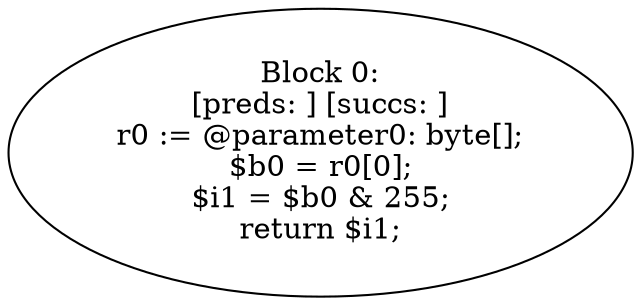 digraph "unitGraph" {
    "Block 0:
[preds: ] [succs: ]
r0 := @parameter0: byte[];
$b0 = r0[0];
$i1 = $b0 & 255;
return $i1;
"
}
